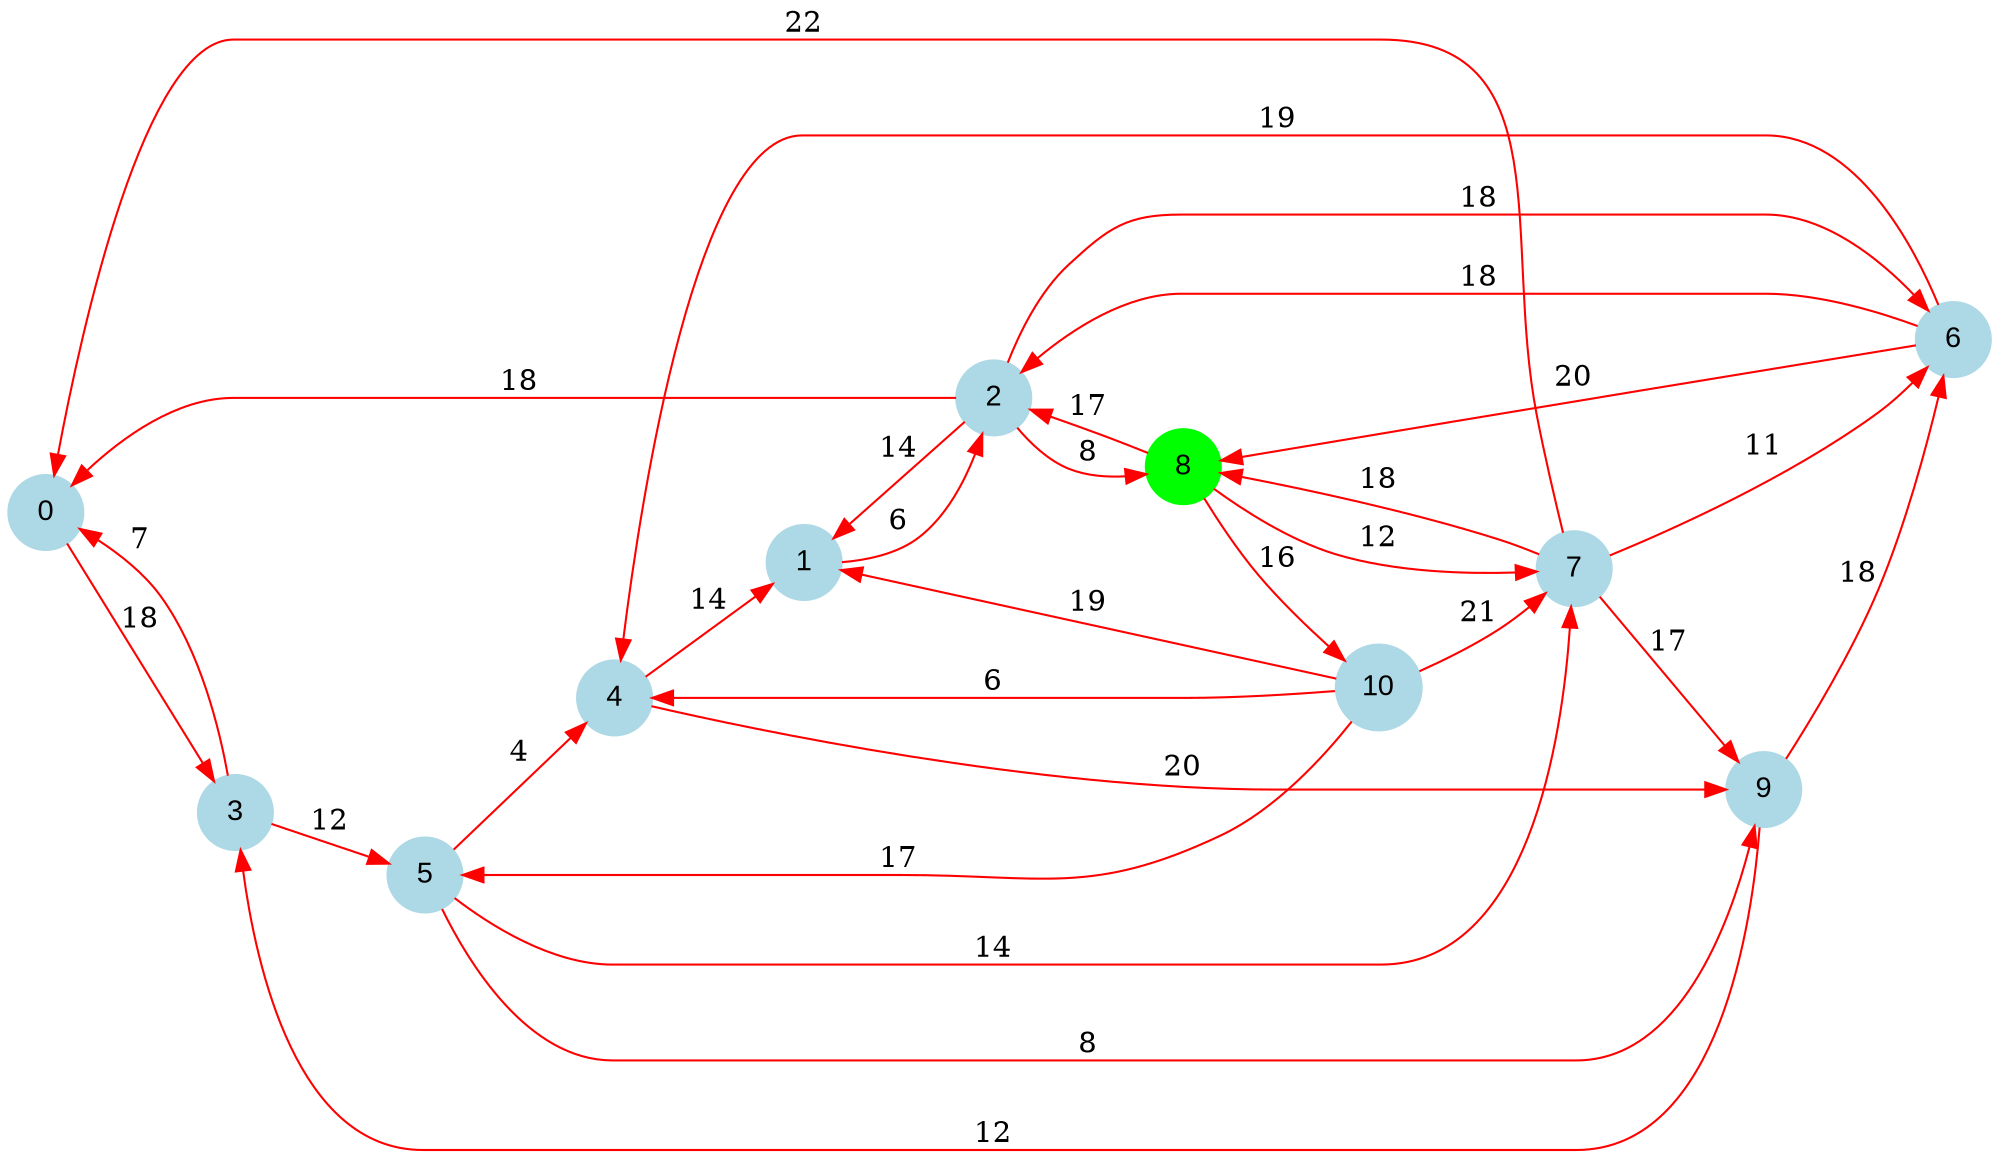 digraph graphe {
rankdir = LR;
edge [color=red];
0 [fontname="Arial", shape = circle, color=lightblue, style=filled];
1 [fontname="Arial", shape = circle, color=lightblue, style=filled];
2 [fontname="Arial", shape = circle, color=lightblue, style=filled];
3 [fontname="Arial", shape = circle, color=lightblue, style=filled];
4 [fontname="Arial", shape = circle, color=lightblue, style=filled];
5 [fontname="Arial", shape = circle, color=lightblue, style=filled];
6 [fontname="Arial", shape = circle, color=lightblue, style=filled];
7 [fontname="Arial", shape = circle, color=lightblue, style=filled];
8 [fontname="Arial", shape = circle, color=green, style=filled];
9 [fontname="Arial", shape = circle, color=lightblue, style=filled];
10 [fontname="Arial", shape = circle, color=lightblue, style=filled];
	0 -> 3 [label = "18"];
	1 -> 2 [label = "6"];
	2 -> 0 [label = "18"];
	2 -> 1 [label = "14"];
	2 -> 6 [label = "18"];
	2 -> 8 [label = "8"];
	3 -> 0 [label = "7"];
	3 -> 5 [label = "12"];
	4 -> 1 [label = "14"];
	4 -> 9 [label = "20"];
	5 -> 4 [label = "4"];
	5 -> 7 [label = "14"];
	5 -> 9 [label = "8"];
	6 -> 2 [label = "18"];
	6 -> 4 [label = "19"];
	6 -> 8 [label = "20"];
	7 -> 0 [label = "22"];
	7 -> 6 [label = "11"];
	7 -> 8 [label = "18"];
	7 -> 9 [label = "17"];
	8 -> 2 [label = "17"];
	8 -> 7 [label = "12"];
	8 -> 10 [label = "16"];
	9 -> 3 [label = "12"];
	9 -> 6 [label = "18"];
	10 -> 1 [label = "19"];
	10 -> 4 [label = "6"];
	10 -> 5 [label = "17"];
	10 -> 7 [label = "21"];
}